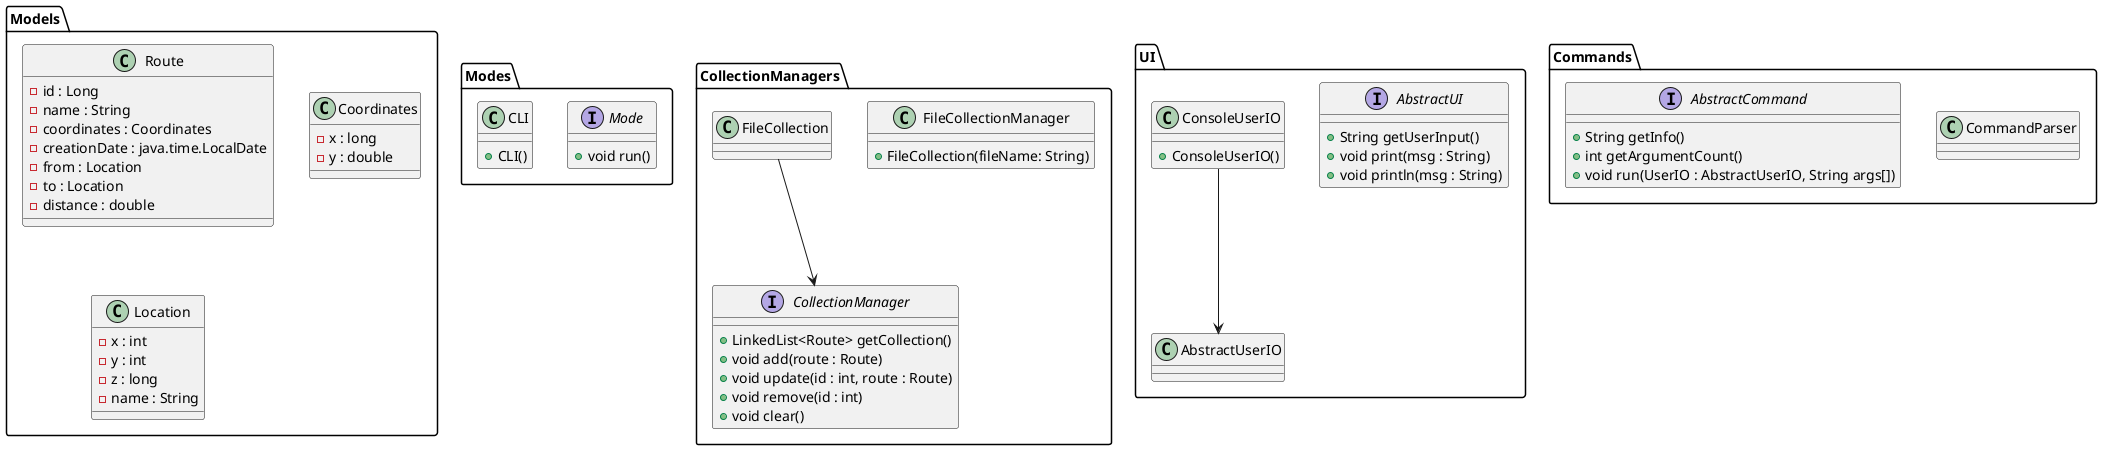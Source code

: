 @startuml uml
package Models {
    class Route {
        - id : Long
        - name : String
        - coordinates : Coordinates
        - creationDate : java.time.LocalDate
        - from : Location
        - to : Location
        - distance : double
    }

    class Coordinates {
        - x : long
        - y : double
    }

    class Location {
        - x : int
        - y : int
        - z : long
        - name : String
    }
}

package Modes {
    interface Mode {
        + void run()
    }

    class CLI {
        + CLI()
    }
}

package CollectionManagers {
    interface CollectionManager {
        + LinkedList<Route> getCollection()
        + void add(route : Route)
        + void update(id : int, route : Route)
        + void remove(id : int)
        + void clear()
    }

    class FileCollectionManager {
        + FileCollection(fileName: String)
    }

    FileCollection --> CollectionManager
}

package UI {
    interface AbstractUI {
        + String getUserInput()
        + void print(msg : String)
        + void println(msg : String)
    }

    class ConsoleUserIO {
        + ConsoleUserIO()
    }

    ConsoleUserIO --> AbstractUserIO
}

package Commands {
    class CommandParser {

    }

    interface AbstractCommand {
        + String getInfo()
        + int getArgumentCount()
        + void run(UserIO : AbstractUserIO, String args[])
    }
}
@enduml